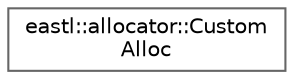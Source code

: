 digraph "类继承关系图"
{
 // LATEX_PDF_SIZE
  bgcolor="transparent";
  edge [fontname=Helvetica,fontsize=10,labelfontname=Helvetica,labelfontsize=10];
  node [fontname=Helvetica,fontsize=10,shape=box,height=0.2,width=0.4];
  rankdir="LR";
  Node0 [id="Node000000",label="eastl::allocator::Custom\lAlloc",height=0.2,width=0.4,color="grey40", fillcolor="white", style="filled",URL="$structeastl_1_1allocator_1_1_custom_alloc.html",tooltip=" "];
}
